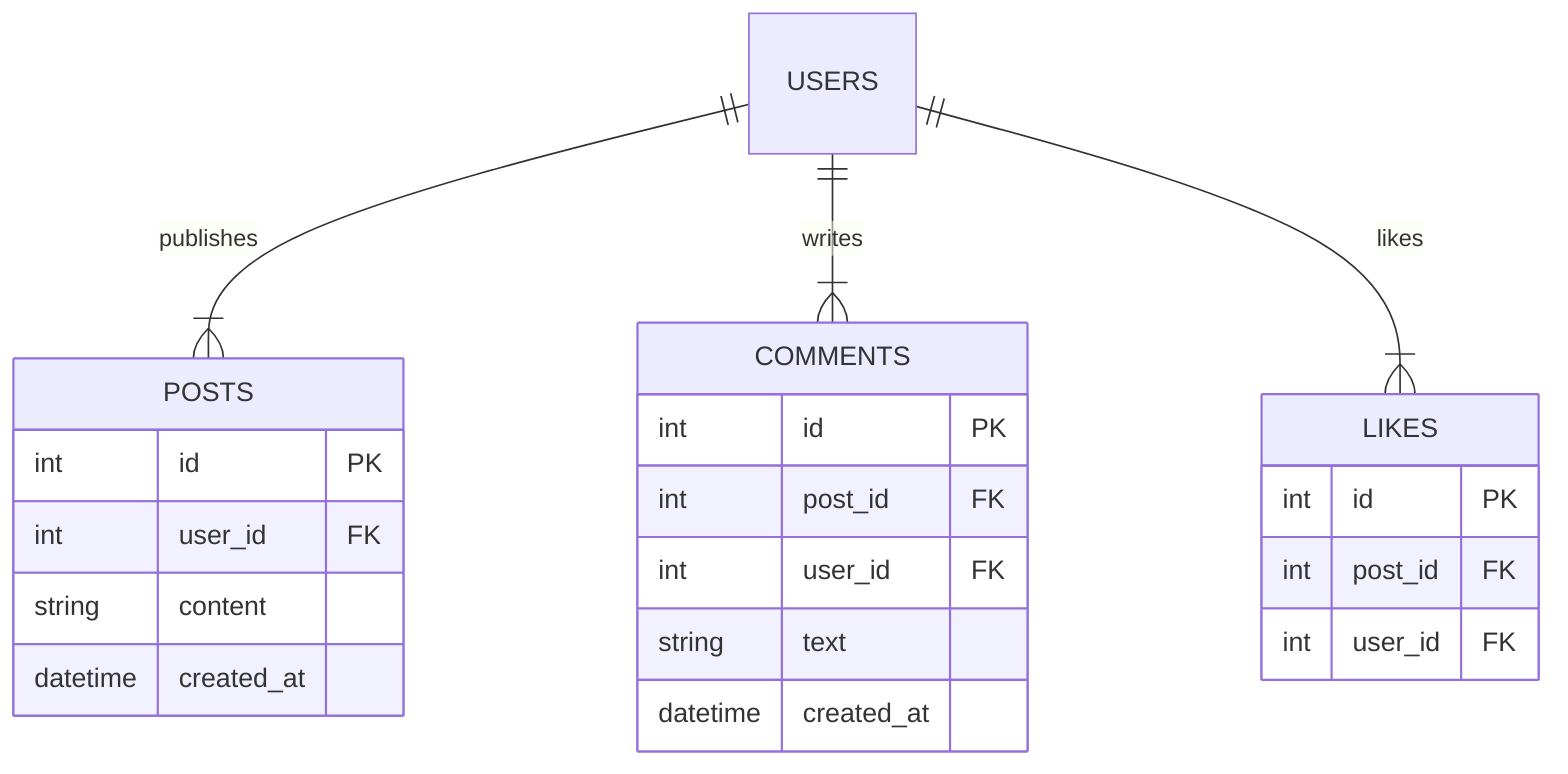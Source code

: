 erDiagram
    USERS ||--|{ POSTS : publishes
    USERS ||--|{ COMMENTS : writes
    USERS ||--|{ LIKES : likes

    POSTS {
        int id PK
        int user_id FK
        string content
        datetime created_at
    }
    
    COMMENTS {
        int id PK
        int post_id FK
        int user_id FK
        string text
        datetime created_at
    }
    
    LIKES {
        int id PK
        int post_id FK
        int user_id FK
    }